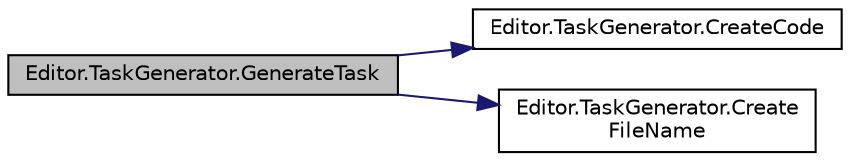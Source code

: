 digraph "Editor.TaskGenerator.GenerateTask"
{
 // LATEX_PDF_SIZE
  edge [fontname="Helvetica",fontsize="10",labelfontname="Helvetica",labelfontsize="10"];
  node [fontname="Helvetica",fontsize="10",shape=record];
  rankdir="LR";
  Node1 [label="Editor.TaskGenerator.GenerateTask",height=0.2,width=0.4,color="black", fillcolor="grey75", style="filled", fontcolor="black",tooltip=" "];
  Node1 -> Node2 [color="midnightblue",fontsize="10",style="solid",fontname="Helvetica"];
  Node2 [label="Editor.TaskGenerator.CreateCode",height=0.2,width=0.4,color="black", fillcolor="white", style="filled",URL="$classEditor_1_1TaskGenerator.html#adbf11293021a16d303c87436bdd29695",tooltip=" "];
  Node1 -> Node3 [color="midnightblue",fontsize="10",style="solid",fontname="Helvetica"];
  Node3 [label="Editor.TaskGenerator.Create\lFileName",height=0.2,width=0.4,color="black", fillcolor="white", style="filled",URL="$classEditor_1_1TaskGenerator.html#a23020b679059524dfec1a49b04edc853",tooltip=" "];
}
